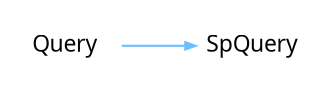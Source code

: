 digraph {
 rankdir = "LR"
 bgcolor = none;
 layout  = dot;
 edge [
   arrowsize = "0.5"
   color     = "#69BFFFFF"
 ]
 dKZlALF[
   shape    = none
   label    = "Query"
   margin   = "0.01"
   fontname = "Segoe UI"
   fontsize = "11"
   fontcolor= "#010509FF"
 ]
 d8ZlALF[
   shape    = none
   label    = "SpQuery"
   margin   = "0.01"
   fontname = "Segoe UI"
   fontsize = "11"
   fontcolor= "#010509FF"
 ]
 dKZlALF->d8ZlALF
}
